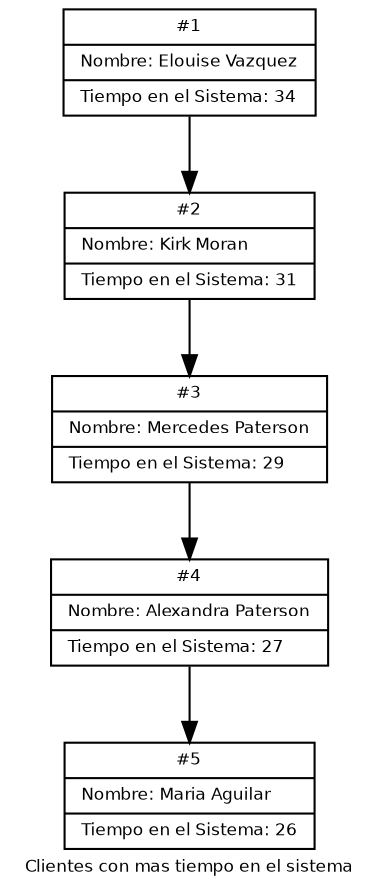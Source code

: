 digraph G{
fontname = "Bitstream Vera Sans"
fontsize = 8
node [fontname = "Bitstream Vera Sans"fontsize = 8shape = "record"]
Nodo1762902523[label="{#1 | Nombre: Elouise Vazquez\l| Tiempo en el Sistema: 34\l}"];
Nodo1313916817[label="{#2 | Nombre: Kirk Moran\l| Tiempo en el Sistema: 31\l}"];
Nodo1966124444[label="{#3 | Nombre: Mercedes Paterson\l| Tiempo en el Sistema: 29\l}"];
Nodo1487500813[label="{#4 | Nombre: Alexandra  Paterson\l| Tiempo en el Sistema: 27\l}"];
Nodo1911152052[label="{#5 | Nombre: Maria Aguilar\l| Tiempo en el Sistema: 26\l}"];
Nodo1762902523 -> Nodo1313916817;
Nodo1313916817 -> Nodo1966124444;
Nodo1966124444 -> Nodo1487500813;
Nodo1487500813 -> Nodo1911152052;
label = "Clientes con mas tiempo en el sistema";rankdir=TB;
}